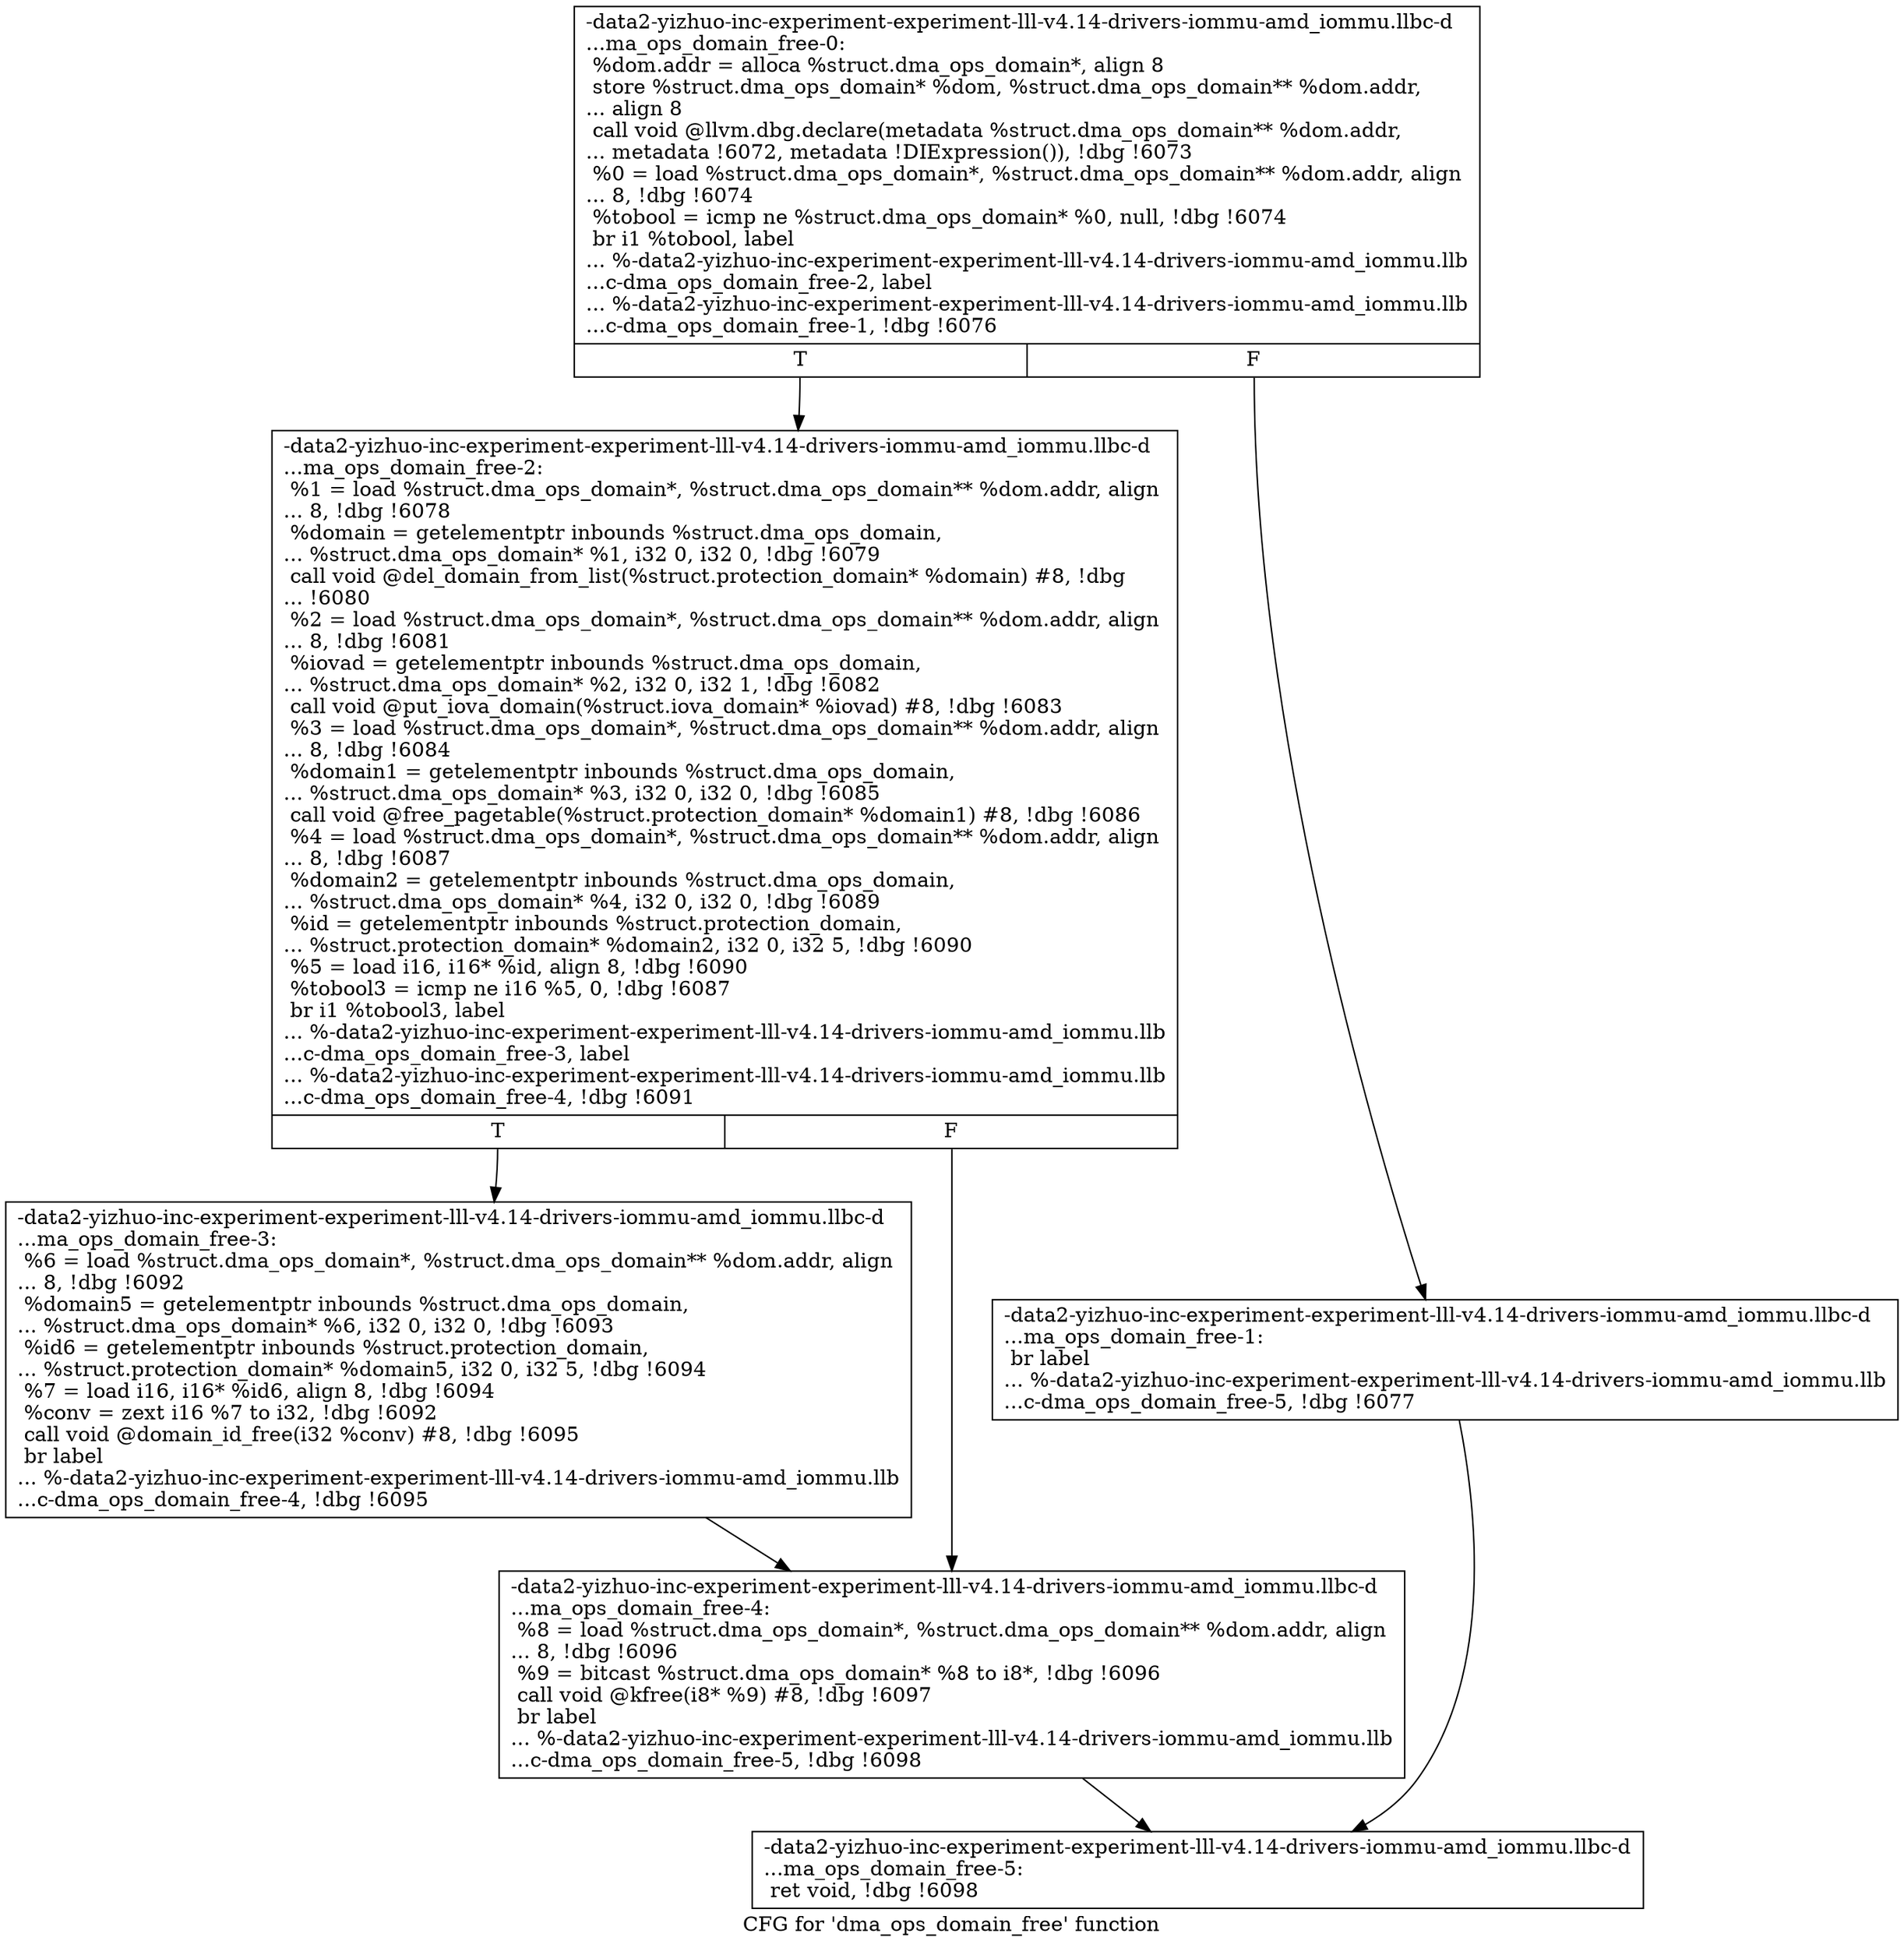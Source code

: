digraph "CFG for 'dma_ops_domain_free' function" {
	label="CFG for 'dma_ops_domain_free' function";

	Node0x561b946c94b0 [shape=record,label="{-data2-yizhuo-inc-experiment-experiment-lll-v4.14-drivers-iommu-amd_iommu.llbc-d\l...ma_ops_domain_free-0:\l  %dom.addr = alloca %struct.dma_ops_domain*, align 8\l  store %struct.dma_ops_domain* %dom, %struct.dma_ops_domain** %dom.addr,\l... align 8\l  call void @llvm.dbg.declare(metadata %struct.dma_ops_domain** %dom.addr,\l... metadata !6072, metadata !DIExpression()), !dbg !6073\l  %0 = load %struct.dma_ops_domain*, %struct.dma_ops_domain** %dom.addr, align\l... 8, !dbg !6074\l  %tobool = icmp ne %struct.dma_ops_domain* %0, null, !dbg !6074\l  br i1 %tobool, label\l... %-data2-yizhuo-inc-experiment-experiment-lll-v4.14-drivers-iommu-amd_iommu.llb\l...c-dma_ops_domain_free-2, label\l... %-data2-yizhuo-inc-experiment-experiment-lll-v4.14-drivers-iommu-amd_iommu.llb\l...c-dma_ops_domain_free-1, !dbg !6076\l|{<s0>T|<s1>F}}"];
	Node0x561b946c94b0:s0 -> Node0x561b946ca8b0;
	Node0x561b946c94b0:s1 -> Node0x561b946ca860;
	Node0x561b946ca860 [shape=record,label="{-data2-yizhuo-inc-experiment-experiment-lll-v4.14-drivers-iommu-amd_iommu.llbc-d\l...ma_ops_domain_free-1: \l  br label\l... %-data2-yizhuo-inc-experiment-experiment-lll-v4.14-drivers-iommu-amd_iommu.llb\l...c-dma_ops_domain_free-5, !dbg !6077\l}"];
	Node0x561b946ca860 -> Node0x561b946ca9a0;
	Node0x561b946ca8b0 [shape=record,label="{-data2-yizhuo-inc-experiment-experiment-lll-v4.14-drivers-iommu-amd_iommu.llbc-d\l...ma_ops_domain_free-2: \l  %1 = load %struct.dma_ops_domain*, %struct.dma_ops_domain** %dom.addr, align\l... 8, !dbg !6078\l  %domain = getelementptr inbounds %struct.dma_ops_domain,\l... %struct.dma_ops_domain* %1, i32 0, i32 0, !dbg !6079\l  call void @del_domain_from_list(%struct.protection_domain* %domain) #8, !dbg\l... !6080\l  %2 = load %struct.dma_ops_domain*, %struct.dma_ops_domain** %dom.addr, align\l... 8, !dbg !6081\l  %iovad = getelementptr inbounds %struct.dma_ops_domain,\l... %struct.dma_ops_domain* %2, i32 0, i32 1, !dbg !6082\l  call void @put_iova_domain(%struct.iova_domain* %iovad) #8, !dbg !6083\l  %3 = load %struct.dma_ops_domain*, %struct.dma_ops_domain** %dom.addr, align\l... 8, !dbg !6084\l  %domain1 = getelementptr inbounds %struct.dma_ops_domain,\l... %struct.dma_ops_domain* %3, i32 0, i32 0, !dbg !6085\l  call void @free_pagetable(%struct.protection_domain* %domain1) #8, !dbg !6086\l  %4 = load %struct.dma_ops_domain*, %struct.dma_ops_domain** %dom.addr, align\l... 8, !dbg !6087\l  %domain2 = getelementptr inbounds %struct.dma_ops_domain,\l... %struct.dma_ops_domain* %4, i32 0, i32 0, !dbg !6089\l  %id = getelementptr inbounds %struct.protection_domain,\l... %struct.protection_domain* %domain2, i32 0, i32 5, !dbg !6090\l  %5 = load i16, i16* %id, align 8, !dbg !6090\l  %tobool3 = icmp ne i16 %5, 0, !dbg !6087\l  br i1 %tobool3, label\l... %-data2-yizhuo-inc-experiment-experiment-lll-v4.14-drivers-iommu-amd_iommu.llb\l...c-dma_ops_domain_free-3, label\l... %-data2-yizhuo-inc-experiment-experiment-lll-v4.14-drivers-iommu-amd_iommu.llb\l...c-dma_ops_domain_free-4, !dbg !6091\l|{<s0>T|<s1>F}}"];
	Node0x561b946ca8b0:s0 -> Node0x561b946ca900;
	Node0x561b946ca8b0:s1 -> Node0x561b946ca950;
	Node0x561b946ca900 [shape=record,label="{-data2-yizhuo-inc-experiment-experiment-lll-v4.14-drivers-iommu-amd_iommu.llbc-d\l...ma_ops_domain_free-3: \l  %6 = load %struct.dma_ops_domain*, %struct.dma_ops_domain** %dom.addr, align\l... 8, !dbg !6092\l  %domain5 = getelementptr inbounds %struct.dma_ops_domain,\l... %struct.dma_ops_domain* %6, i32 0, i32 0, !dbg !6093\l  %id6 = getelementptr inbounds %struct.protection_domain,\l... %struct.protection_domain* %domain5, i32 0, i32 5, !dbg !6094\l  %7 = load i16, i16* %id6, align 8, !dbg !6094\l  %conv = zext i16 %7 to i32, !dbg !6092\l  call void @domain_id_free(i32 %conv) #8, !dbg !6095\l  br label\l... %-data2-yizhuo-inc-experiment-experiment-lll-v4.14-drivers-iommu-amd_iommu.llb\l...c-dma_ops_domain_free-4, !dbg !6095\l}"];
	Node0x561b946ca900 -> Node0x561b946ca950;
	Node0x561b946ca950 [shape=record,label="{-data2-yizhuo-inc-experiment-experiment-lll-v4.14-drivers-iommu-amd_iommu.llbc-d\l...ma_ops_domain_free-4: \l  %8 = load %struct.dma_ops_domain*, %struct.dma_ops_domain** %dom.addr, align\l... 8, !dbg !6096\l  %9 = bitcast %struct.dma_ops_domain* %8 to i8*, !dbg !6096\l  call void @kfree(i8* %9) #8, !dbg !6097\l  br label\l... %-data2-yizhuo-inc-experiment-experiment-lll-v4.14-drivers-iommu-amd_iommu.llb\l...c-dma_ops_domain_free-5, !dbg !6098\l}"];
	Node0x561b946ca950 -> Node0x561b946ca9a0;
	Node0x561b946ca9a0 [shape=record,label="{-data2-yizhuo-inc-experiment-experiment-lll-v4.14-drivers-iommu-amd_iommu.llbc-d\l...ma_ops_domain_free-5: \l  ret void, !dbg !6098\l}"];
}
